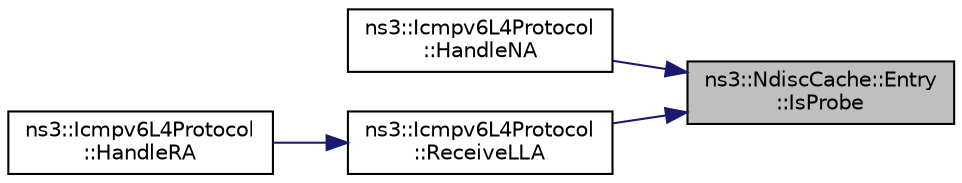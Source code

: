 digraph "ns3::NdiscCache::Entry::IsProbe"
{
 // LATEX_PDF_SIZE
  edge [fontname="Helvetica",fontsize="10",labelfontname="Helvetica",labelfontsize="10"];
  node [fontname="Helvetica",fontsize="10",shape=record];
  rankdir="RL";
  Node1 [label="ns3::NdiscCache::Entry\l::IsProbe",height=0.2,width=0.4,color="black", fillcolor="grey75", style="filled", fontcolor="black",tooltip="Is the entry PROBE."];
  Node1 -> Node2 [dir="back",color="midnightblue",fontsize="10",style="solid",fontname="Helvetica"];
  Node2 [label="ns3::Icmpv6L4Protocol\l::HandleNA",height=0.2,width=0.4,color="black", fillcolor="white", style="filled",URL="$classns3_1_1_icmpv6_l4_protocol.html#a6c3a2ecce98fa29743eb177b613490e5",tooltip="Receive Neighbor Advertisement method."];
  Node1 -> Node3 [dir="back",color="midnightblue",fontsize="10",style="solid",fontname="Helvetica"];
  Node3 [label="ns3::Icmpv6L4Protocol\l::ReceiveLLA",height=0.2,width=0.4,color="black", fillcolor="white", style="filled",URL="$classns3_1_1_icmpv6_l4_protocol.html#ad6670739eba9c44ba37bf9644bfcdde5",tooltip="Link layer address option processing."];
  Node3 -> Node4 [dir="back",color="midnightblue",fontsize="10",style="solid",fontname="Helvetica"];
  Node4 [label="ns3::Icmpv6L4Protocol\l::HandleRA",height=0.2,width=0.4,color="black", fillcolor="white", style="filled",URL="$classns3_1_1_icmpv6_l4_protocol.html#af1a56b5658c12d34615aa712758359d5",tooltip="Receive Router Advertisement method."];
}
